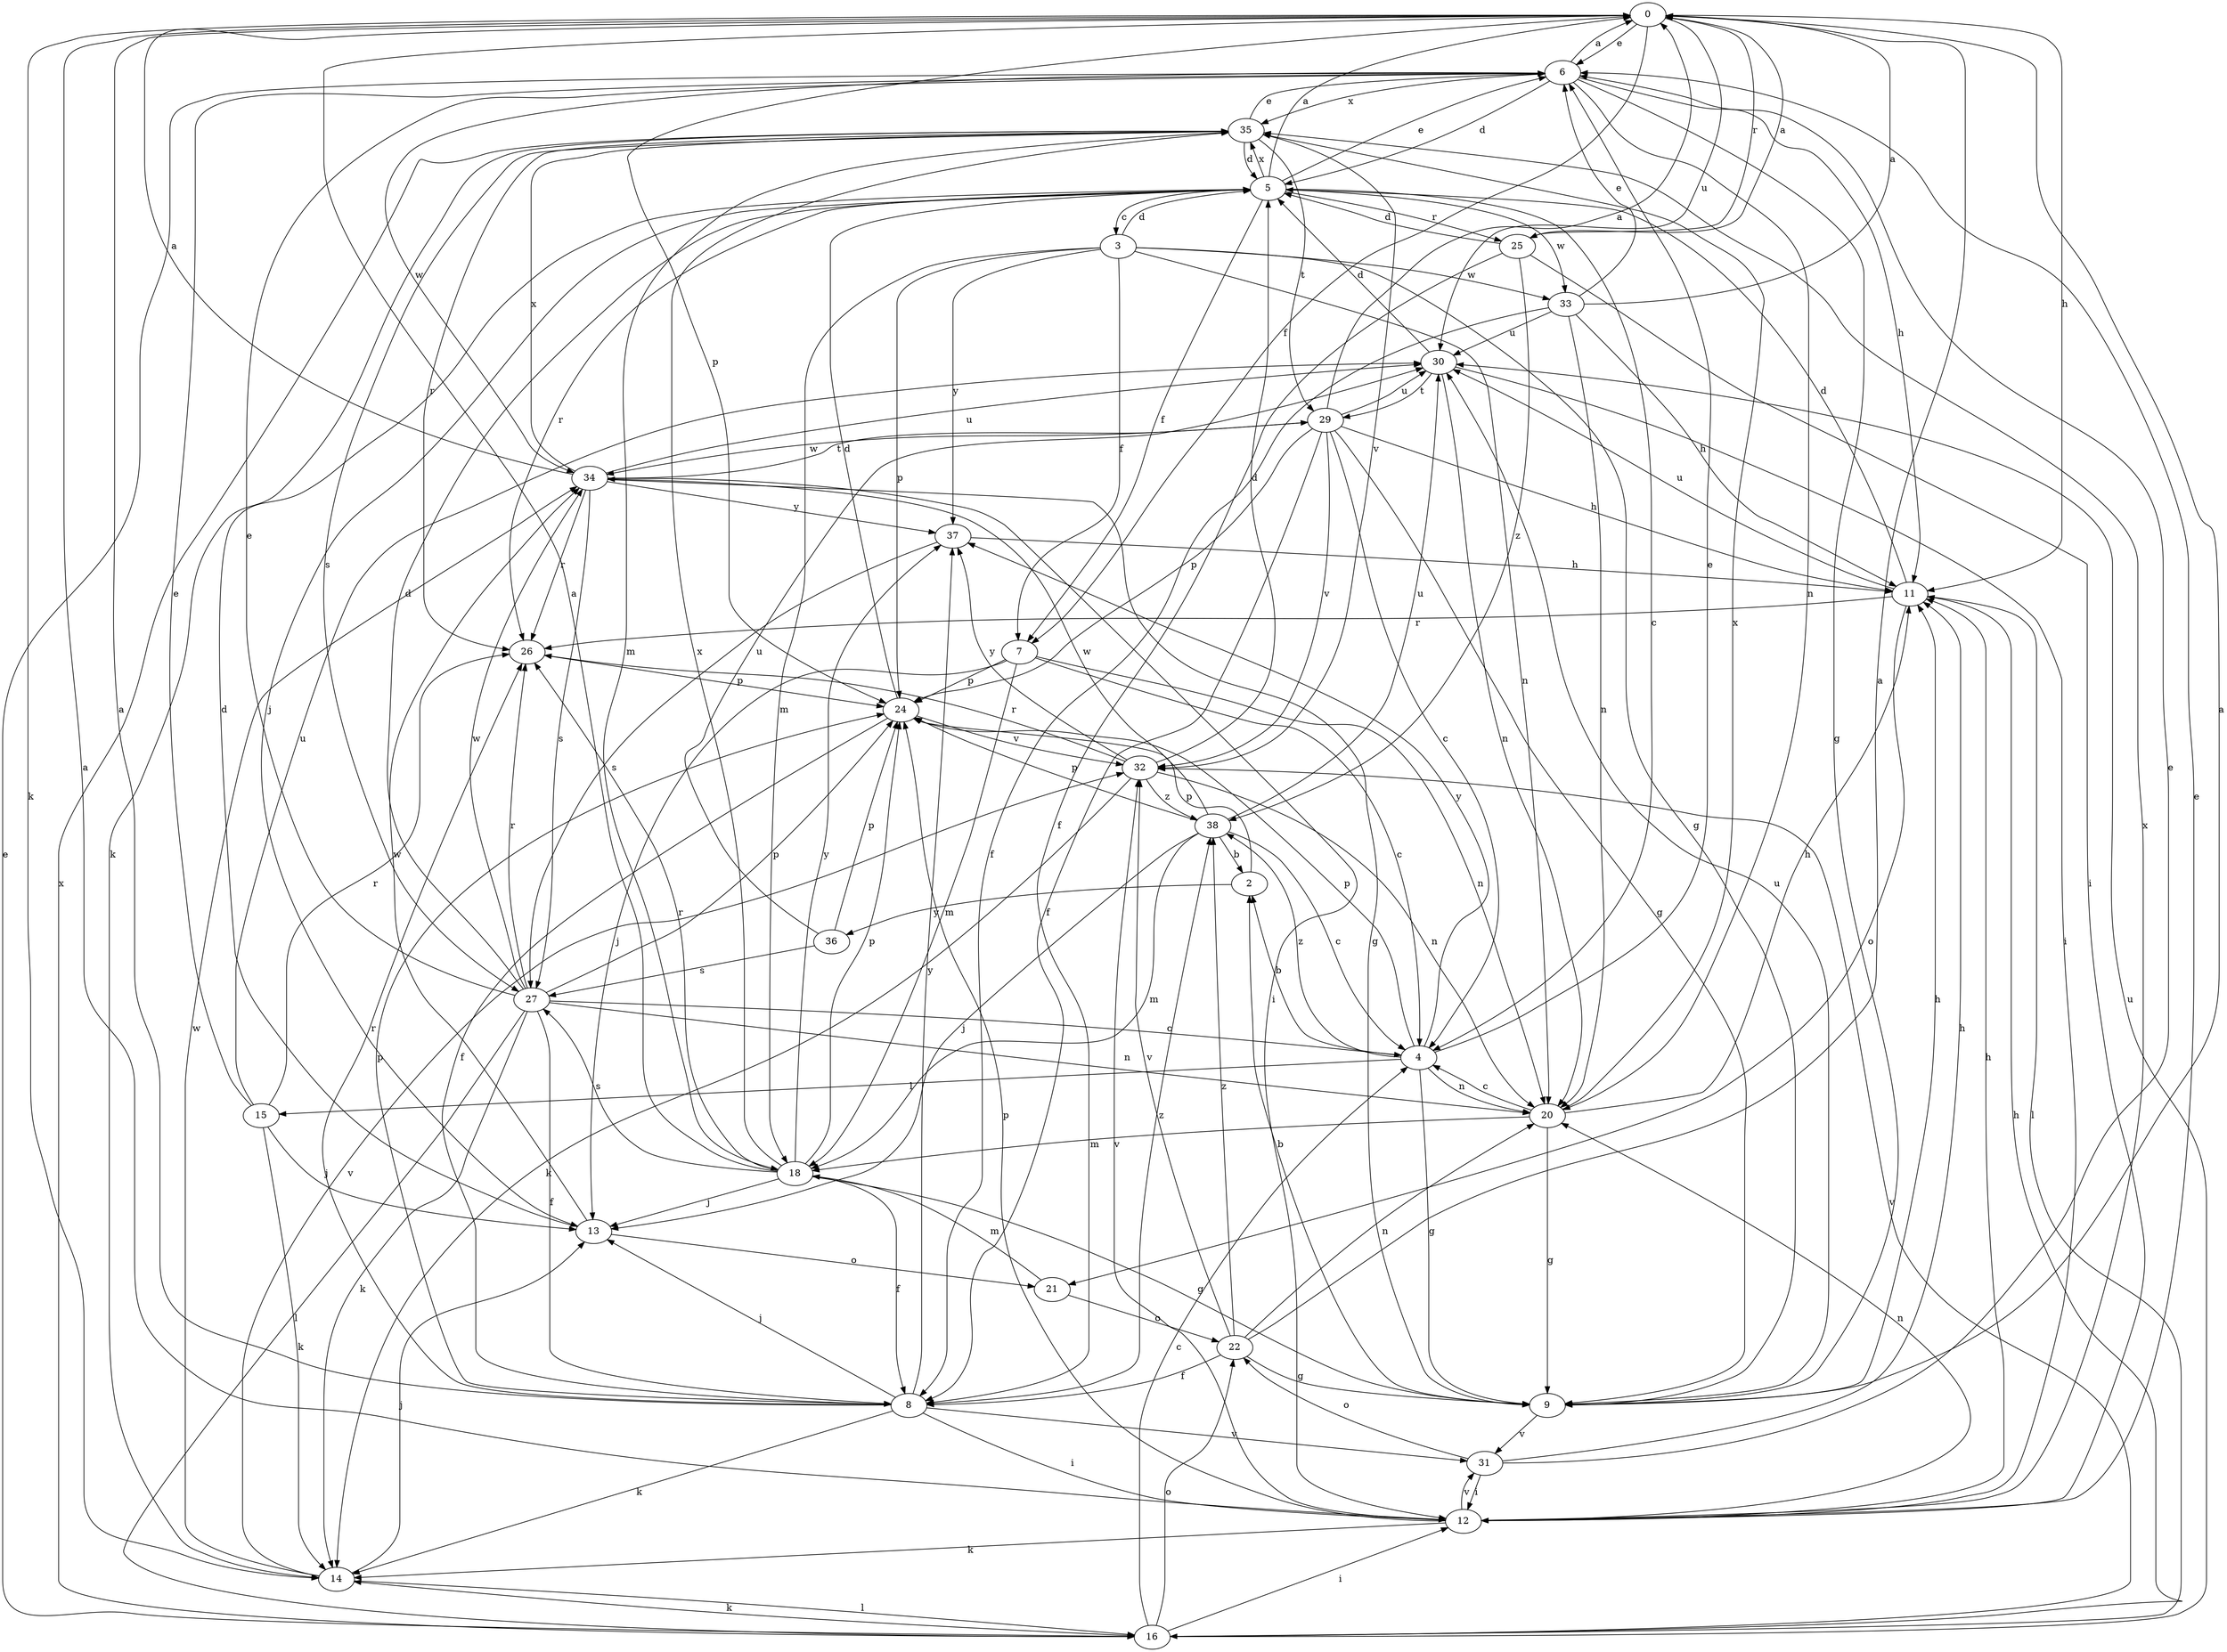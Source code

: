 strict digraph  {
0;
2;
3;
4;
5;
6;
7;
8;
9;
11;
12;
13;
14;
15;
16;
18;
20;
21;
22;
24;
25;
26;
27;
29;
30;
31;
32;
33;
34;
35;
36;
37;
38;
0 -> 6  [label=e];
0 -> 7  [label=f];
0 -> 11  [label=h];
0 -> 14  [label=k];
0 -> 24  [label=p];
0 -> 25  [label=r];
0 -> 30  [label=u];
2 -> 24  [label=p];
2 -> 36  [label=y];
3 -> 5  [label=d];
3 -> 7  [label=f];
3 -> 9  [label=g];
3 -> 18  [label=m];
3 -> 20  [label=n];
3 -> 24  [label=p];
3 -> 33  [label=w];
3 -> 37  [label=y];
4 -> 2  [label=b];
4 -> 6  [label=e];
4 -> 9  [label=g];
4 -> 15  [label=l];
4 -> 20  [label=n];
4 -> 24  [label=p];
4 -> 37  [label=y];
4 -> 38  [label=z];
5 -> 0  [label=a];
5 -> 3  [label=c];
5 -> 4  [label=c];
5 -> 6  [label=e];
5 -> 7  [label=f];
5 -> 13  [label=j];
5 -> 25  [label=r];
5 -> 26  [label=r];
5 -> 33  [label=w];
5 -> 35  [label=x];
6 -> 0  [label=a];
6 -> 5  [label=d];
6 -> 9  [label=g];
6 -> 11  [label=h];
6 -> 20  [label=n];
6 -> 34  [label=w];
6 -> 35  [label=x];
7 -> 4  [label=c];
7 -> 13  [label=j];
7 -> 18  [label=m];
7 -> 20  [label=n];
7 -> 24  [label=p];
8 -> 0  [label=a];
8 -> 12  [label=i];
8 -> 13  [label=j];
8 -> 14  [label=k];
8 -> 24  [label=p];
8 -> 26  [label=r];
8 -> 31  [label=v];
8 -> 37  [label=y];
8 -> 38  [label=z];
9 -> 0  [label=a];
9 -> 2  [label=b];
9 -> 11  [label=h];
9 -> 30  [label=u];
9 -> 31  [label=v];
11 -> 5  [label=d];
11 -> 16  [label=l];
11 -> 21  [label=o];
11 -> 26  [label=r];
11 -> 30  [label=u];
12 -> 0  [label=a];
12 -> 6  [label=e];
12 -> 11  [label=h];
12 -> 14  [label=k];
12 -> 20  [label=n];
12 -> 24  [label=p];
12 -> 31  [label=v];
12 -> 32  [label=v];
12 -> 35  [label=x];
13 -> 5  [label=d];
13 -> 21  [label=o];
13 -> 34  [label=w];
14 -> 13  [label=j];
14 -> 16  [label=l];
14 -> 32  [label=v];
14 -> 34  [label=w];
15 -> 6  [label=e];
15 -> 13  [label=j];
15 -> 14  [label=k];
15 -> 26  [label=r];
15 -> 30  [label=u];
16 -> 4  [label=c];
16 -> 6  [label=e];
16 -> 11  [label=h];
16 -> 12  [label=i];
16 -> 14  [label=k];
16 -> 22  [label=o];
16 -> 30  [label=u];
16 -> 32  [label=v];
16 -> 35  [label=x];
18 -> 0  [label=a];
18 -> 8  [label=f];
18 -> 9  [label=g];
18 -> 13  [label=j];
18 -> 24  [label=p];
18 -> 26  [label=r];
18 -> 27  [label=s];
18 -> 35  [label=x];
18 -> 37  [label=y];
20 -> 4  [label=c];
20 -> 9  [label=g];
20 -> 11  [label=h];
20 -> 18  [label=m];
20 -> 35  [label=x];
21 -> 18  [label=m];
21 -> 22  [label=o];
22 -> 0  [label=a];
22 -> 8  [label=f];
22 -> 9  [label=g];
22 -> 20  [label=n];
22 -> 32  [label=v];
22 -> 38  [label=z];
24 -> 5  [label=d];
24 -> 8  [label=f];
24 -> 32  [label=v];
25 -> 0  [label=a];
25 -> 5  [label=d];
25 -> 8  [label=f];
25 -> 12  [label=i];
25 -> 38  [label=z];
26 -> 24  [label=p];
27 -> 4  [label=c];
27 -> 5  [label=d];
27 -> 6  [label=e];
27 -> 8  [label=f];
27 -> 14  [label=k];
27 -> 16  [label=l];
27 -> 20  [label=n];
27 -> 24  [label=p];
27 -> 26  [label=r];
27 -> 34  [label=w];
29 -> 0  [label=a];
29 -> 4  [label=c];
29 -> 8  [label=f];
29 -> 9  [label=g];
29 -> 11  [label=h];
29 -> 24  [label=p];
29 -> 30  [label=u];
29 -> 32  [label=v];
29 -> 34  [label=w];
30 -> 5  [label=d];
30 -> 12  [label=i];
30 -> 20  [label=n];
30 -> 29  [label=t];
31 -> 6  [label=e];
31 -> 11  [label=h];
31 -> 12  [label=i];
31 -> 22  [label=o];
32 -> 5  [label=d];
32 -> 14  [label=k];
32 -> 20  [label=n];
32 -> 26  [label=r];
32 -> 37  [label=y];
32 -> 38  [label=z];
33 -> 0  [label=a];
33 -> 6  [label=e];
33 -> 8  [label=f];
33 -> 11  [label=h];
33 -> 20  [label=n];
33 -> 30  [label=u];
34 -> 0  [label=a];
34 -> 9  [label=g];
34 -> 12  [label=i];
34 -> 26  [label=r];
34 -> 27  [label=s];
34 -> 29  [label=t];
34 -> 30  [label=u];
34 -> 35  [label=x];
34 -> 37  [label=y];
35 -> 5  [label=d];
35 -> 6  [label=e];
35 -> 14  [label=k];
35 -> 18  [label=m];
35 -> 26  [label=r];
35 -> 27  [label=s];
35 -> 29  [label=t];
35 -> 32  [label=v];
36 -> 24  [label=p];
36 -> 27  [label=s];
36 -> 30  [label=u];
37 -> 11  [label=h];
37 -> 27  [label=s];
38 -> 2  [label=b];
38 -> 4  [label=c];
38 -> 13  [label=j];
38 -> 18  [label=m];
38 -> 24  [label=p];
38 -> 30  [label=u];
38 -> 34  [label=w];
}
